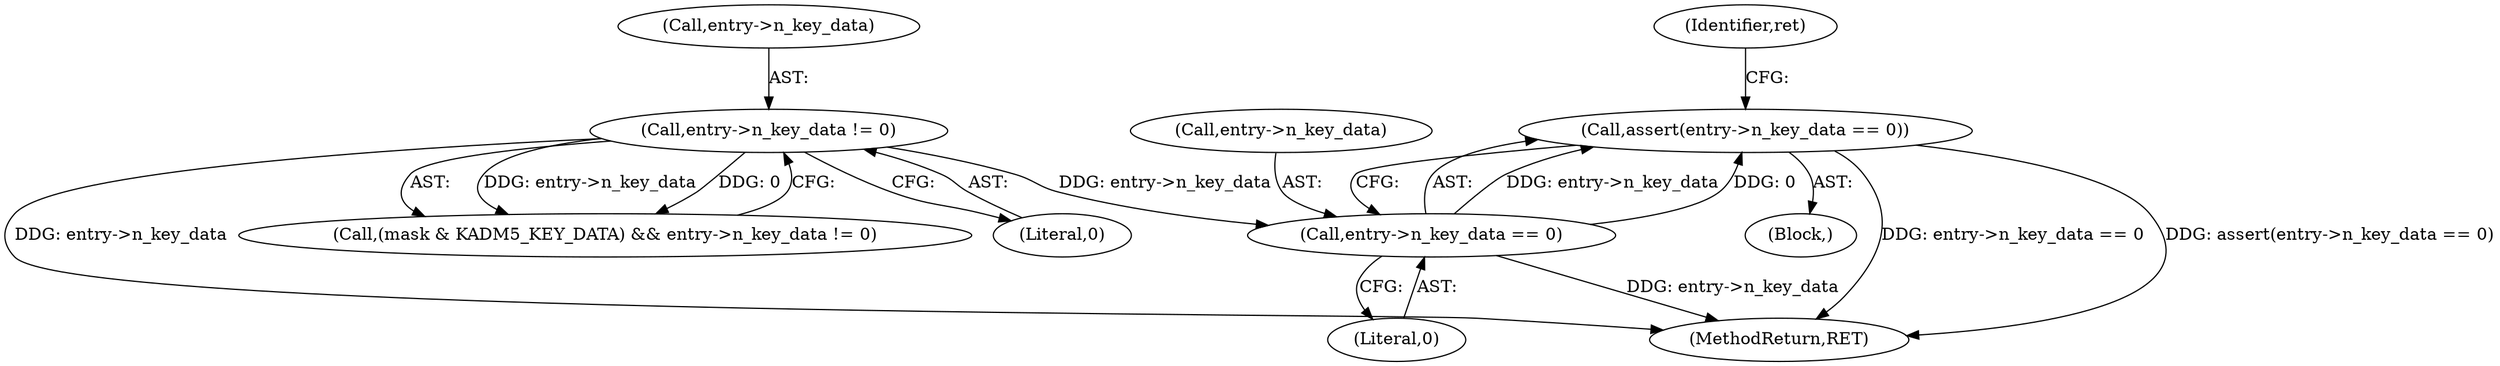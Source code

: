 digraph "0_krb5_e1caf6fb74981da62039846931ebdffed71309d1@API" {
"1000603" [label="(Call,assert(entry->n_key_data == 0))"];
"1000604" [label="(Call,entry->n_key_data == 0)"];
"1000212" [label="(Call,entry->n_key_data != 0)"];
"1000212" [label="(Call,entry->n_key_data != 0)"];
"1000602" [label="(Block,)"];
"1000752" [label="(MethodReturn,RET)"];
"1000208" [label="(Call,(mask & KADM5_KEY_DATA) && entry->n_key_data != 0)"];
"1000213" [label="(Call,entry->n_key_data)"];
"1000216" [label="(Literal,0)"];
"1000608" [label="(Literal,0)"];
"1000648" [label="(Identifier,ret)"];
"1000605" [label="(Call,entry->n_key_data)"];
"1000604" [label="(Call,entry->n_key_data == 0)"];
"1000603" [label="(Call,assert(entry->n_key_data == 0))"];
"1000603" -> "1000602"  [label="AST: "];
"1000603" -> "1000604"  [label="CFG: "];
"1000604" -> "1000603"  [label="AST: "];
"1000648" -> "1000603"  [label="CFG: "];
"1000603" -> "1000752"  [label="DDG: entry->n_key_data == 0"];
"1000603" -> "1000752"  [label="DDG: assert(entry->n_key_data == 0)"];
"1000604" -> "1000603"  [label="DDG: entry->n_key_data"];
"1000604" -> "1000603"  [label="DDG: 0"];
"1000604" -> "1000608"  [label="CFG: "];
"1000605" -> "1000604"  [label="AST: "];
"1000608" -> "1000604"  [label="AST: "];
"1000604" -> "1000752"  [label="DDG: entry->n_key_data"];
"1000212" -> "1000604"  [label="DDG: entry->n_key_data"];
"1000212" -> "1000208"  [label="AST: "];
"1000212" -> "1000216"  [label="CFG: "];
"1000213" -> "1000212"  [label="AST: "];
"1000216" -> "1000212"  [label="AST: "];
"1000208" -> "1000212"  [label="CFG: "];
"1000212" -> "1000752"  [label="DDG: entry->n_key_data"];
"1000212" -> "1000208"  [label="DDG: entry->n_key_data"];
"1000212" -> "1000208"  [label="DDG: 0"];
}
